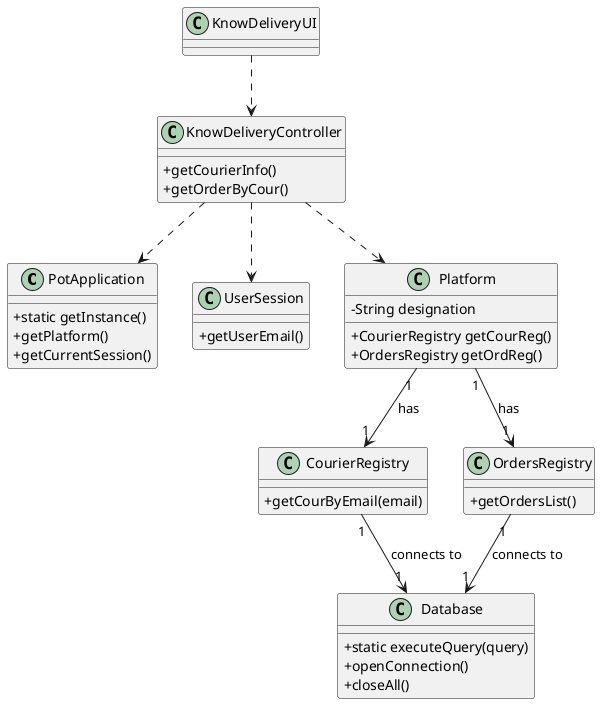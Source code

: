 @startuml
skinparam classAttributeIconSize 0

class PotApplication
{
  +static getInstance()
  +getPlatform()
  +getCurrentSession()
}
class Database{
   +static executeQuery(query)
   +openConnection()
   +closeAll()
}
class UserSession
{
  +getUserEmail()
}
class KnowDeliveryUI{

}

class KnowDeliveryController{
+getCourierInfo()
+getOrderByCour()
}

class Platform {
  -String designation
  +CourierRegistry getCourReg()
  +OrdersRegistry getOrdReg()
}
class CourierRegistry{
+getCourByEmail(email)
}

class OrdersRegistry{
+getOrdersList()
}


KnowDeliveryUI ..> KnowDeliveryController
KnowDeliveryController ..> Platform
KnowDeliveryController ..> PotApplication
KnowDeliveryController ..> UserSession
Platform "1" --> "1" CourierRegistry : has
Platform "1" --> "1" OrdersRegistry : has
CourierRegistry "1" --> "1" Database : connects to
OrdersRegistry "1" --> "1" Database : connects to

@enduml